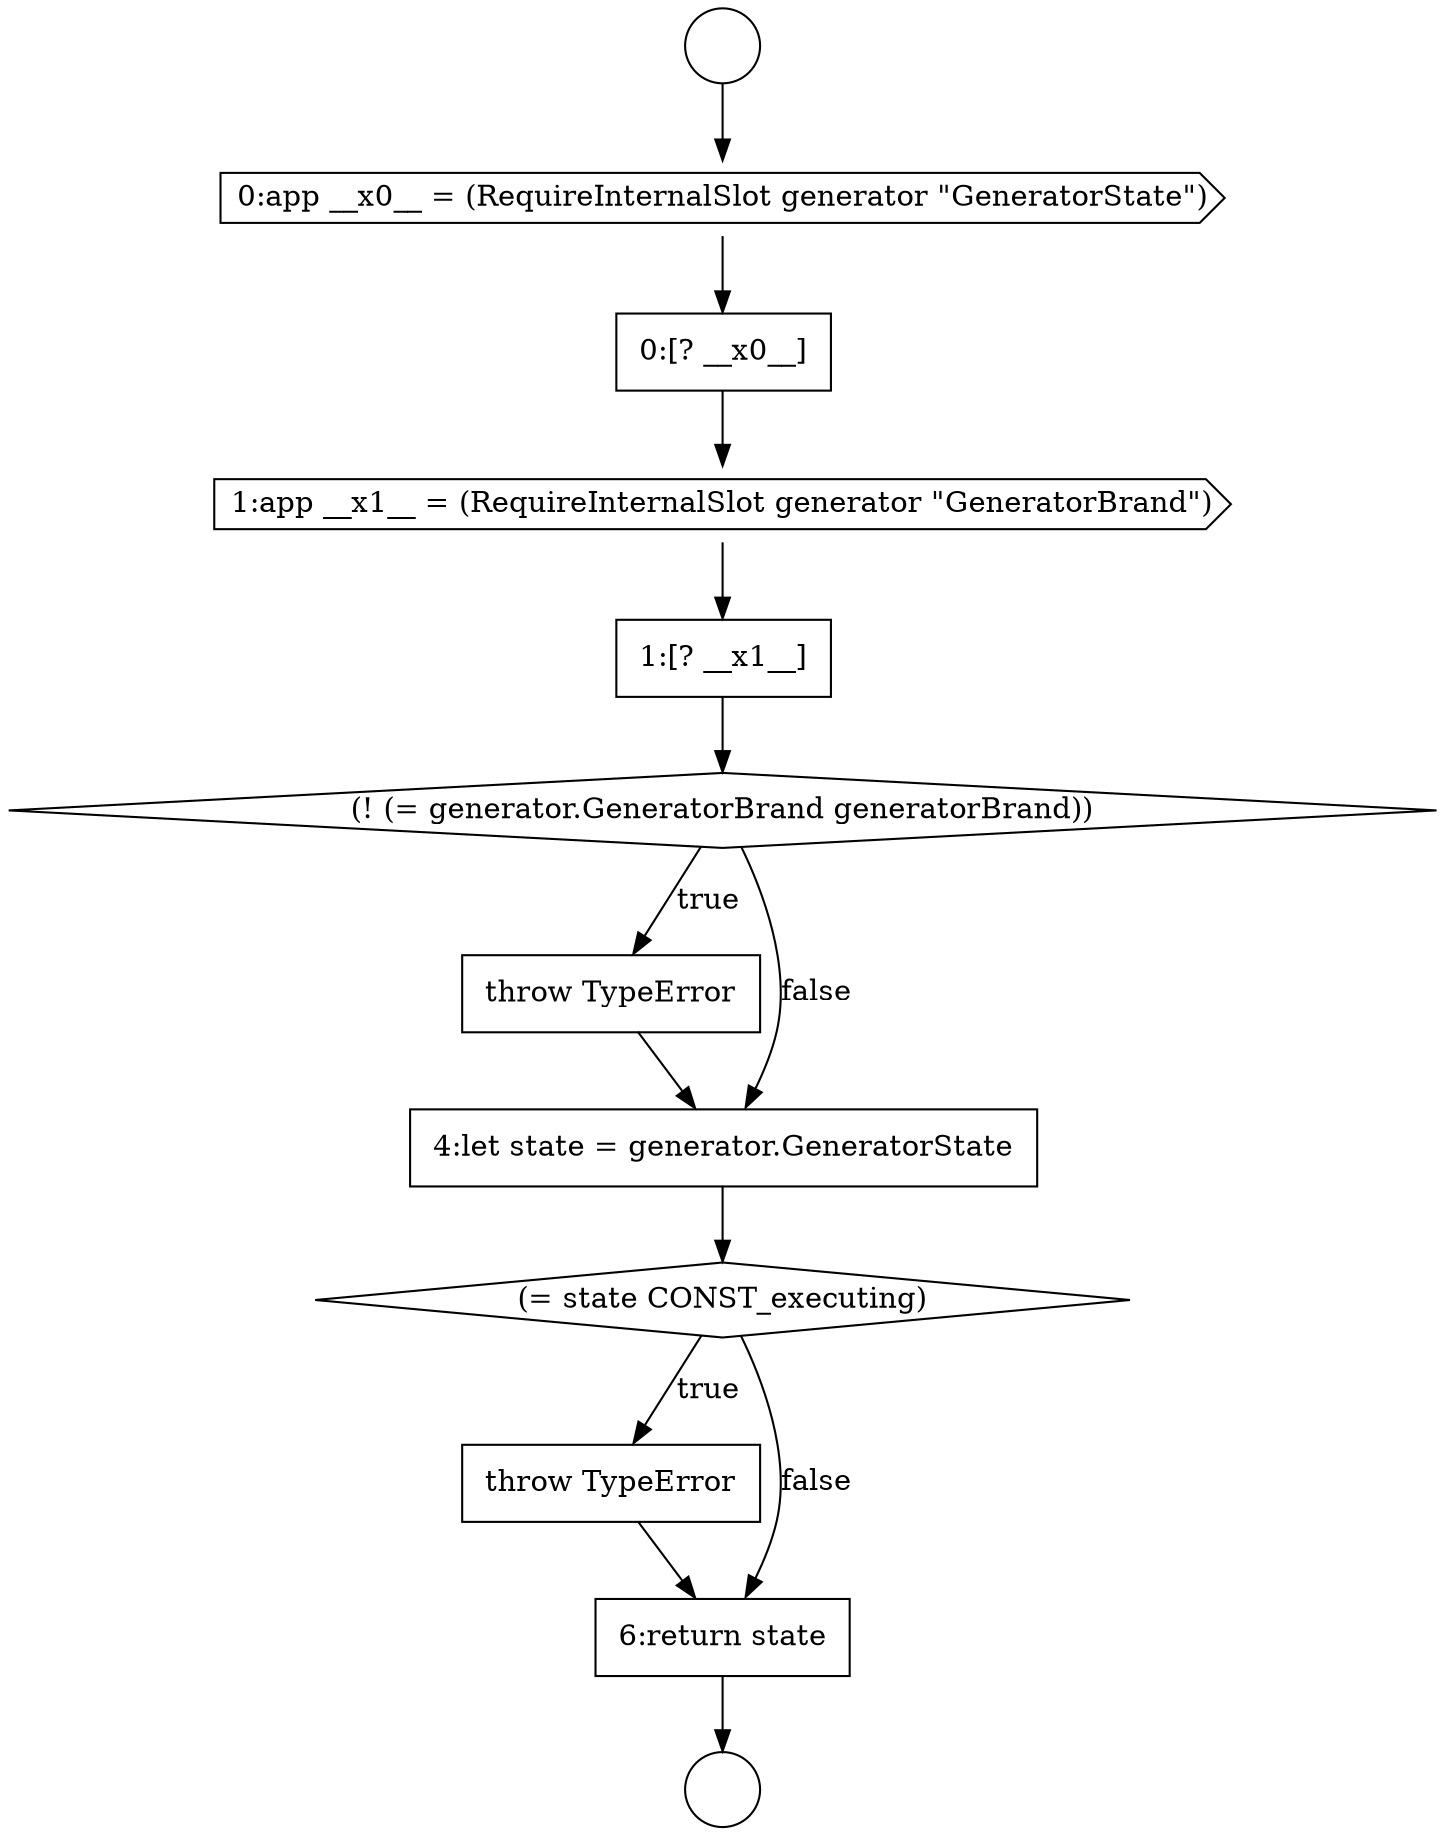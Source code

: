 digraph {
  node19117 [shape=diamond, label=<<font color="black">(= state CONST_executing)</font>> color="black" fillcolor="white" style=filled]
  node19110 [shape=cds, label=<<font color="black">0:app __x0__ = (RequireInternalSlot generator &quot;GeneratorState&quot;)</font>> color="black" fillcolor="white" style=filled]
  node19108 [shape=circle label=" " color="black" fillcolor="white" style=filled]
  node19113 [shape=none, margin=0, label=<<font color="black">
    <table border="0" cellborder="1" cellspacing="0" cellpadding="10">
      <tr><td align="left">1:[? __x1__]</td></tr>
    </table>
  </font>> color="black" fillcolor="white" style=filled]
  node19114 [shape=diamond, label=<<font color="black">(! (= generator.GeneratorBrand generatorBrand))</font>> color="black" fillcolor="white" style=filled]
  node19112 [shape=cds, label=<<font color="black">1:app __x1__ = (RequireInternalSlot generator &quot;GeneratorBrand&quot;)</font>> color="black" fillcolor="white" style=filled]
  node19118 [shape=none, margin=0, label=<<font color="black">
    <table border="0" cellborder="1" cellspacing="0" cellpadding="10">
      <tr><td align="left">throw TypeError</td></tr>
    </table>
  </font>> color="black" fillcolor="white" style=filled]
  node19115 [shape=none, margin=0, label=<<font color="black">
    <table border="0" cellborder="1" cellspacing="0" cellpadding="10">
      <tr><td align="left">throw TypeError</td></tr>
    </table>
  </font>> color="black" fillcolor="white" style=filled]
  node19111 [shape=none, margin=0, label=<<font color="black">
    <table border="0" cellborder="1" cellspacing="0" cellpadding="10">
      <tr><td align="left">0:[? __x0__]</td></tr>
    </table>
  </font>> color="black" fillcolor="white" style=filled]
  node19109 [shape=circle label=" " color="black" fillcolor="white" style=filled]
  node19119 [shape=none, margin=0, label=<<font color="black">
    <table border="0" cellborder="1" cellspacing="0" cellpadding="10">
      <tr><td align="left">6:return state</td></tr>
    </table>
  </font>> color="black" fillcolor="white" style=filled]
  node19116 [shape=none, margin=0, label=<<font color="black">
    <table border="0" cellborder="1" cellspacing="0" cellpadding="10">
      <tr><td align="left">4:let state = generator.GeneratorState</td></tr>
    </table>
  </font>> color="black" fillcolor="white" style=filled]
  node19110 -> node19111 [ color="black"]
  node19114 -> node19115 [label=<<font color="black">true</font>> color="black"]
  node19114 -> node19116 [label=<<font color="black">false</font>> color="black"]
  node19115 -> node19116 [ color="black"]
  node19119 -> node19109 [ color="black"]
  node19112 -> node19113 [ color="black"]
  node19117 -> node19118 [label=<<font color="black">true</font>> color="black"]
  node19117 -> node19119 [label=<<font color="black">false</font>> color="black"]
  node19108 -> node19110 [ color="black"]
  node19113 -> node19114 [ color="black"]
  node19118 -> node19119 [ color="black"]
  node19116 -> node19117 [ color="black"]
  node19111 -> node19112 [ color="black"]
}
